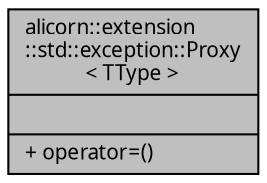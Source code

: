 digraph "alicorn::extension::std::exception::Proxy&lt; TType &gt;"
{
 // INTERACTIVE_SVG=YES
  edge [fontname="Verdana",fontsize="10",labelfontname="Verdana",labelfontsize="10"];
  node [fontname="Verdana",fontsize="10",shape=record];
  Node1 [label="{alicorn::extension\l::std::exception::Proxy\l\< TType \>\n||+ operator=()\l}",height=0.2,width=0.4,color="black", fillcolor="grey75", style="filled", fontcolor="black"];
}
